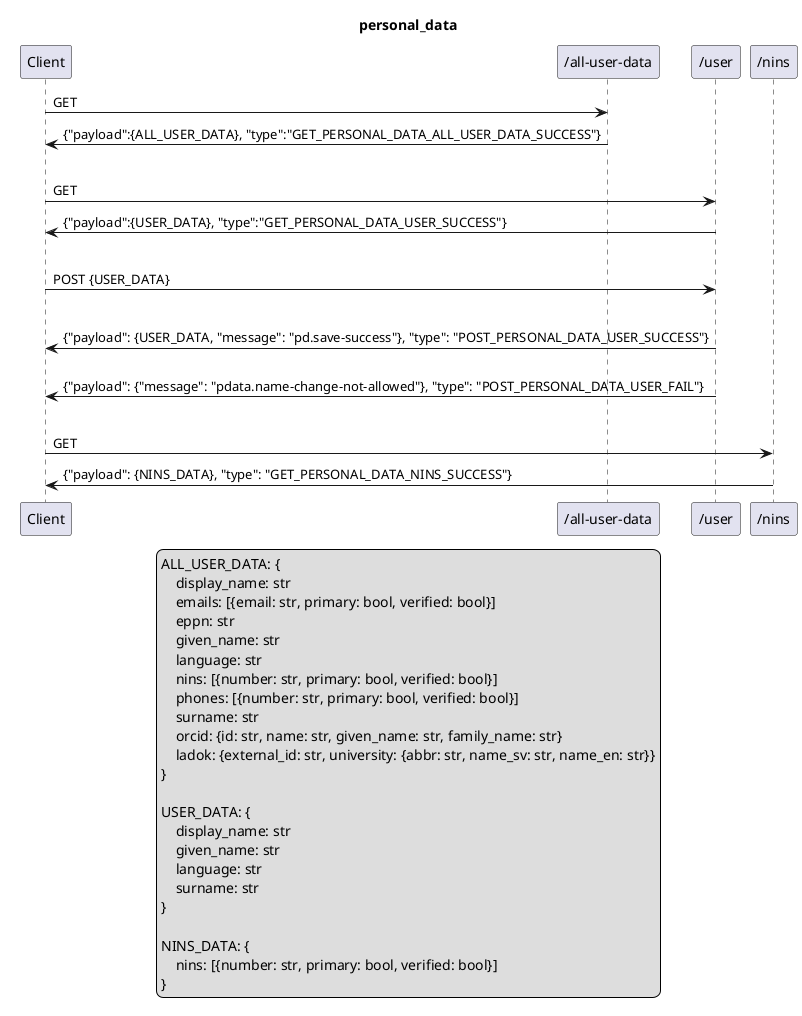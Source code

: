 @startuml
title personal_data

legend
    ALL_USER_DATA: {
        display_name: str
        emails: [{email: str, primary: bool, verified: bool}]
        eppn: str
        given_name: str
        language: str
        nins: [{number: str, primary: bool, verified: bool}]
        phones: [{number: str, primary: bool, verified: bool}]
        surname: str
        orcid: {id: str, name: str, given_name: str, family_name: str}
        ladok: {external_id: str, university: {abbr: str, name_sv: str, name_en: str}}
    }

    USER_DATA: {
        display_name: str
        given_name: str
        language: str
        surname: str
    }

    NINS_DATA: {
        nins: [{number: str, primary: bool, verified: bool}]
    }
end legend

Client->"/all-user-data": GET
"/all-user-data"->Client: {"payload":{ALL_USER_DATA}, "type":"GET_PERSONAL_DATA_ALL_USER_DATA_SUCCESS"}
|||
Client->"/user": GET
"/user"->Client: {"payload":{USER_DATA}, "type":"GET_PERSONAL_DATA_USER_SUCCESS"}
|||
Client->"/user": POST {USER_DATA}
alt user data updated successfully
    "/user"->Client: {"payload": {USER_DATA, "message": "pd.save-success"}, "type": "POST_PERSONAL_DATA_USER_SUCCESS"}
else user is verified and tries to set given_name or surname
    "/user"->Client: {"payload": {"message": "pdata.name-change-not-allowed"}, "type": "POST_PERSONAL_DATA_USER_FAIL"}
|||
Client->"/nins": GET
"/nins"->Client: {"payload": {NINS_DATA}, "type": "GET_PERSONAL_DATA_NINS_SUCCESS"}
@enduml
